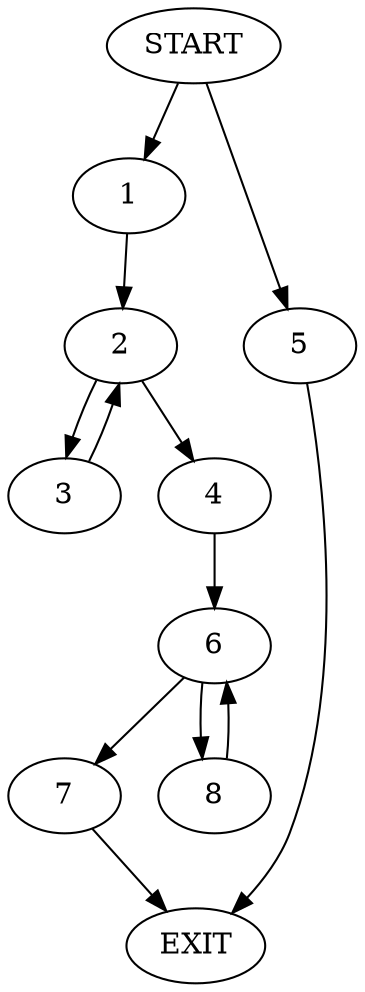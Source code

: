 digraph {
0 [label="START"]
9 [label="EXIT"]
0 -> 1
1 -> 2
2 -> 3
2 -> 4
0 -> 5
5 -> 9
3 -> 2
4 -> 6
6 -> 7
6 -> 8
7 -> 9
8 -> 6
}
